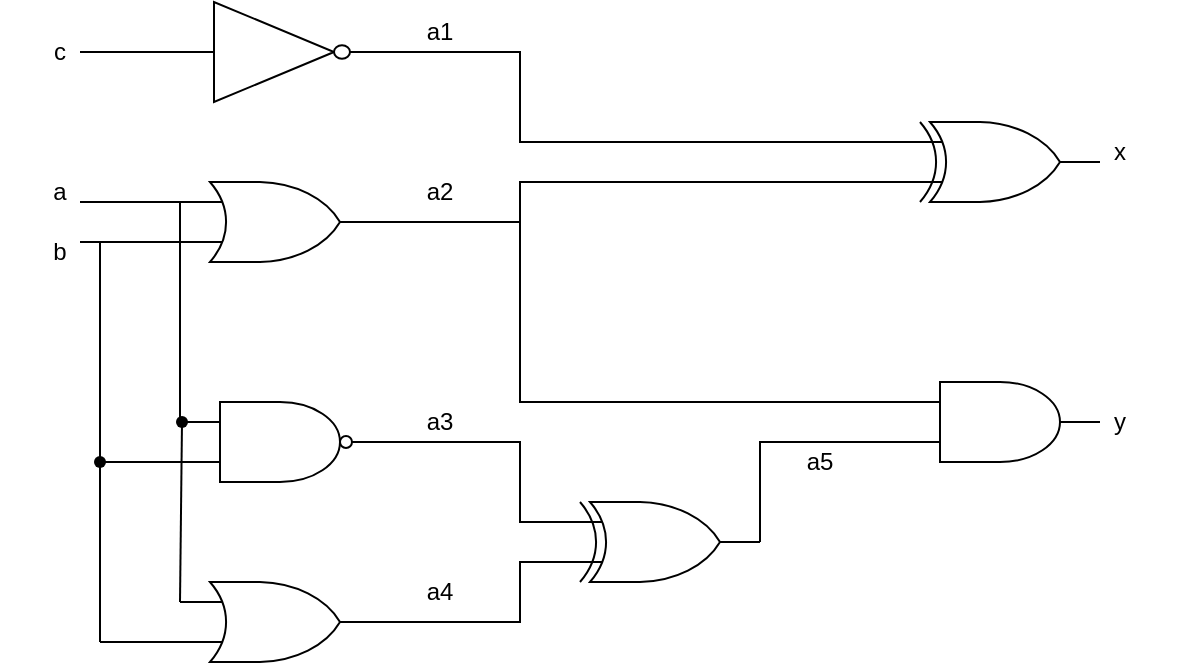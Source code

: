 <mxfile version="20.8.16" type="device"><diagram name="Page-1" id="h4oEfRU2-ec6lCeW7LbE"><mxGraphModel dx="864" dy="516" grid="0" gridSize="10" guides="1" tooltips="1" connect="1" arrows="1" fold="1" page="1" pageScale="1" pageWidth="850" pageHeight="1100" math="0" shadow="0"><root><mxCell id="0"/><mxCell id="1" parent="0"/><mxCell id="mDtPKfN_-1RNE8tg5o2W-1" value="" style="verticalLabelPosition=bottom;shadow=0;dashed=0;align=center;html=1;verticalAlign=top;shape=mxgraph.electrical.logic_gates.inverter_2" vertex="1" parent="1"><mxGeometry x="140" y="80" width="100" height="50" as="geometry"/></mxCell><mxCell id="mDtPKfN_-1RNE8tg5o2W-2" value="" style="verticalLabelPosition=bottom;shadow=0;dashed=0;align=center;html=1;verticalAlign=top;shape=mxgraph.electrical.logic_gates.logic_gate;operation=or;" vertex="1" parent="1"><mxGeometry x="140" y="170" width="100" height="40" as="geometry"/></mxCell><mxCell id="mDtPKfN_-1RNE8tg5o2W-4" value="" style="verticalLabelPosition=bottom;shadow=0;dashed=0;align=center;html=1;verticalAlign=top;shape=mxgraph.electrical.logic_gates.logic_gate;operation=and;negating=1;negSize=0.15;" vertex="1" parent="1"><mxGeometry x="140" y="280" width="100" height="40" as="geometry"/></mxCell><mxCell id="mDtPKfN_-1RNE8tg5o2W-5" value="" style="verticalLabelPosition=bottom;shadow=0;dashed=0;align=center;html=1;verticalAlign=top;shape=mxgraph.electrical.logic_gates.logic_gate;operation=or;" vertex="1" parent="1"><mxGeometry x="140" y="370" width="100" height="40" as="geometry"/></mxCell><mxCell id="mDtPKfN_-1RNE8tg5o2W-6" value="" style="verticalLabelPosition=bottom;shadow=0;dashed=0;align=center;html=1;verticalAlign=top;shape=mxgraph.electrical.logic_gates.logic_gate;operation=xor;" vertex="1" parent="1"><mxGeometry x="330" y="330" width="100" height="40" as="geometry"/></mxCell><mxCell id="mDtPKfN_-1RNE8tg5o2W-7" value="" style="verticalLabelPosition=bottom;shadow=0;dashed=0;align=center;html=1;verticalAlign=top;shape=mxgraph.electrical.logic_gates.logic_gate;operation=xor;" vertex="1" parent="1"><mxGeometry x="500" y="140" width="100" height="40" as="geometry"/></mxCell><mxCell id="mDtPKfN_-1RNE8tg5o2W-8" value="" style="verticalLabelPosition=bottom;shadow=0;dashed=0;align=center;html=1;verticalAlign=top;shape=mxgraph.electrical.logic_gates.logic_gate;operation=and;" vertex="1" parent="1"><mxGeometry x="500" y="270" width="100" height="40" as="geometry"/></mxCell><mxCell id="mDtPKfN_-1RNE8tg5o2W-10" value="" style="endArrow=none;html=1;rounded=0;exitX=1;exitY=0.5;exitDx=0;exitDy=0;exitPerimeter=0;entryX=0;entryY=0.25;entryDx=0;entryDy=0;entryPerimeter=0;" edge="1" parent="1" source="mDtPKfN_-1RNE8tg5o2W-1" target="mDtPKfN_-1RNE8tg5o2W-7"><mxGeometry width="50" height="50" relative="1" as="geometry"><mxPoint x="400" y="290" as="sourcePoint"/><mxPoint x="450" y="240" as="targetPoint"/><Array as="points"><mxPoint x="310" y="105"/><mxPoint x="310" y="150"/></Array></mxGeometry></mxCell><mxCell id="mDtPKfN_-1RNE8tg5o2W-11" value="" style="endArrow=none;html=1;rounded=0;exitX=1;exitY=0.5;exitDx=0;exitDy=0;exitPerimeter=0;entryX=0;entryY=0.75;entryDx=0;entryDy=0;entryPerimeter=0;" edge="1" parent="1" source="mDtPKfN_-1RNE8tg5o2W-2" target="mDtPKfN_-1RNE8tg5o2W-7"><mxGeometry width="50" height="50" relative="1" as="geometry"><mxPoint x="250" y="115" as="sourcePoint"/><mxPoint x="510" y="160" as="targetPoint"/><Array as="points"><mxPoint x="310" y="190"/><mxPoint x="310" y="170"/><mxPoint x="410" y="170"/></Array></mxGeometry></mxCell><mxCell id="mDtPKfN_-1RNE8tg5o2W-12" value="" style="endArrow=none;html=1;rounded=0;entryX=0;entryY=0.25;entryDx=0;entryDy=0;entryPerimeter=0;" edge="1" parent="1" target="mDtPKfN_-1RNE8tg5o2W-8"><mxGeometry width="50" height="50" relative="1" as="geometry"><mxPoint x="310" y="180" as="sourcePoint"/><mxPoint x="490" y="280" as="targetPoint"/><Array as="points"><mxPoint x="310" y="280"/></Array></mxGeometry></mxCell><mxCell id="mDtPKfN_-1RNE8tg5o2W-13" value="" style="endArrow=none;html=1;rounded=0;exitX=1;exitY=0.5;exitDx=0;exitDy=0;exitPerimeter=0;entryX=0;entryY=0.75;entryDx=0;entryDy=0;entryPerimeter=0;" edge="1" parent="1" source="mDtPKfN_-1RNE8tg5o2W-6" target="mDtPKfN_-1RNE8tg5o2W-8"><mxGeometry width="50" height="50" relative="1" as="geometry"><mxPoint x="400" y="290" as="sourcePoint"/><mxPoint x="450" y="240" as="targetPoint"/><Array as="points"><mxPoint x="430" y="300"/></Array></mxGeometry></mxCell><mxCell id="mDtPKfN_-1RNE8tg5o2W-14" value="" style="endArrow=none;html=1;rounded=0;exitX=1;exitY=0.5;exitDx=0;exitDy=0;exitPerimeter=0;entryX=0;entryY=0.25;entryDx=0;entryDy=0;entryPerimeter=0;" edge="1" parent="1" source="mDtPKfN_-1RNE8tg5o2W-4" target="mDtPKfN_-1RNE8tg5o2W-6"><mxGeometry width="50" height="50" relative="1" as="geometry"><mxPoint x="400" y="290" as="sourcePoint"/><mxPoint x="450" y="240" as="targetPoint"/><Array as="points"><mxPoint x="310" y="300"/><mxPoint x="310" y="340"/></Array></mxGeometry></mxCell><mxCell id="mDtPKfN_-1RNE8tg5o2W-15" value="" style="endArrow=none;html=1;rounded=0;exitX=1;exitY=0.5;exitDx=0;exitDy=0;exitPerimeter=0;entryX=0;entryY=0.75;entryDx=0;entryDy=0;entryPerimeter=0;" edge="1" parent="1" source="mDtPKfN_-1RNE8tg5o2W-5" target="mDtPKfN_-1RNE8tg5o2W-6"><mxGeometry width="50" height="50" relative="1" as="geometry"><mxPoint x="400" y="290" as="sourcePoint"/><mxPoint x="450" y="240" as="targetPoint"/><Array as="points"><mxPoint x="310" y="390"/><mxPoint x="310" y="360"/></Array></mxGeometry></mxCell><mxCell id="mDtPKfN_-1RNE8tg5o2W-16" value="" style="endArrow=none;html=1;rounded=0;entryX=0;entryY=0.5;entryDx=0;entryDy=0;entryPerimeter=0;" edge="1" parent="1" target="mDtPKfN_-1RNE8tg5o2W-1"><mxGeometry width="50" height="50" relative="1" as="geometry"><mxPoint x="90" y="105" as="sourcePoint"/><mxPoint x="450" y="240" as="targetPoint"/><Array as="points"/></mxGeometry></mxCell><mxCell id="mDtPKfN_-1RNE8tg5o2W-17" value="" style="endArrow=none;html=1;rounded=0;exitX=0;exitY=0.25;exitDx=0;exitDy=0;exitPerimeter=0;" edge="1" parent="1" source="mDtPKfN_-1RNE8tg5o2W-2"><mxGeometry width="50" height="50" relative="1" as="geometry"><mxPoint x="400" y="290" as="sourcePoint"/><mxPoint x="90" y="180" as="targetPoint"/></mxGeometry></mxCell><mxCell id="mDtPKfN_-1RNE8tg5o2W-18" value="" style="endArrow=none;html=1;rounded=0;exitX=0;exitY=0.75;exitDx=0;exitDy=0;exitPerimeter=0;" edge="1" parent="1" source="mDtPKfN_-1RNE8tg5o2W-2"><mxGeometry width="50" height="50" relative="1" as="geometry"><mxPoint x="400" y="290" as="sourcePoint"/><mxPoint x="90" y="200" as="targetPoint"/></mxGeometry></mxCell><mxCell id="mDtPKfN_-1RNE8tg5o2W-22" value="" style="endArrow=none;html=1;rounded=0;exitX=0;exitY=0.75;exitDx=0;exitDy=0;exitPerimeter=0;" edge="1" parent="1" source="mDtPKfN_-1RNE8tg5o2W-5"><mxGeometry width="50" height="50" relative="1" as="geometry"><mxPoint x="400" y="290" as="sourcePoint"/><mxPoint x="100" y="400" as="targetPoint"/></mxGeometry></mxCell><mxCell id="mDtPKfN_-1RNE8tg5o2W-23" value="" style="endArrow=none;html=1;rounded=0;" edge="1" parent="1"><mxGeometry width="50" height="50" relative="1" as="geometry"><mxPoint x="140" y="290" as="sourcePoint"/><mxPoint x="140" y="180" as="targetPoint"/></mxGeometry></mxCell><mxCell id="mDtPKfN_-1RNE8tg5o2W-24" value="" style="endArrow=none;html=1;rounded=0;exitDx=0;exitDy=0;exitPerimeter=0;startArrow=none;" edge="1" parent="1" source="mDtPKfN_-1RNE8tg5o2W-27"><mxGeometry width="50" height="50" relative="1" as="geometry"><mxPoint x="400" y="290" as="sourcePoint"/><mxPoint x="140" y="380" as="targetPoint"/></mxGeometry></mxCell><mxCell id="mDtPKfN_-1RNE8tg5o2W-25" value="" style="endArrow=none;html=1;rounded=0;startArrow=none;" edge="1" parent="1"><mxGeometry width="50" height="50" relative="1" as="geometry"><mxPoint x="100" y="310" as="sourcePoint"/><mxPoint x="100" y="310" as="targetPoint"/></mxGeometry></mxCell><mxCell id="mDtPKfN_-1RNE8tg5o2W-26" value="" style="endArrow=none;html=1;rounded=0;startArrow=none;" edge="1" parent="1"><mxGeometry width="50" height="50" relative="1" as="geometry"><mxPoint x="100" y="310" as="sourcePoint"/><mxPoint x="100" y="310" as="targetPoint"/></mxGeometry></mxCell><mxCell id="mDtPKfN_-1RNE8tg5o2W-28" value="" style="endArrow=none;html=1;rounded=0;exitX=0;exitY=0.25;exitDx=0;exitDy=0;exitPerimeter=0;" edge="1" parent="1" source="mDtPKfN_-1RNE8tg5o2W-4" target="mDtPKfN_-1RNE8tg5o2W-27"><mxGeometry width="50" height="50" relative="1" as="geometry"><mxPoint x="140" y="290" as="sourcePoint"/><mxPoint x="140" y="380" as="targetPoint"/></mxGeometry></mxCell><mxCell id="mDtPKfN_-1RNE8tg5o2W-27" value="" style="shape=waypoint;sketch=0;fillStyle=solid;size=6;pointerEvents=1;points=[];fillColor=none;resizable=0;rotatable=0;perimeter=centerPerimeter;snapToPoint=1;" vertex="1" parent="1"><mxGeometry x="131" y="280" width="20" height="20" as="geometry"/></mxCell><mxCell id="mDtPKfN_-1RNE8tg5o2W-31" value="" style="endArrow=none;html=1;rounded=0;startArrow=none;" edge="1" parent="1" source="mDtPKfN_-1RNE8tg5o2W-33"><mxGeometry width="50" height="50" relative="1" as="geometry"><mxPoint x="100" y="200" as="sourcePoint"/><mxPoint x="100" y="310" as="targetPoint"/></mxGeometry></mxCell><mxCell id="mDtPKfN_-1RNE8tg5o2W-32" value="" style="endArrow=none;html=1;rounded=0;" edge="1" parent="1"><mxGeometry width="50" height="50" relative="1" as="geometry"><mxPoint x="100" y="400" as="sourcePoint"/><mxPoint x="100" y="310" as="targetPoint"/></mxGeometry></mxCell><mxCell id="mDtPKfN_-1RNE8tg5o2W-34" value="" style="endArrow=none;html=1;rounded=0;" edge="1" parent="1"><mxGeometry width="50" height="50" relative="1" as="geometry"><mxPoint x="140" y="310" as="sourcePoint"/><mxPoint x="100" y="310" as="targetPoint"/></mxGeometry></mxCell><mxCell id="mDtPKfN_-1RNE8tg5o2W-35" value="" style="endArrow=none;html=1;rounded=0;" edge="1" parent="1" target="mDtPKfN_-1RNE8tg5o2W-33"><mxGeometry width="50" height="50" relative="1" as="geometry"><mxPoint x="100" y="200" as="sourcePoint"/><mxPoint x="100" y="310" as="targetPoint"/></mxGeometry></mxCell><mxCell id="mDtPKfN_-1RNE8tg5o2W-33" value="" style="shape=waypoint;sketch=0;fillStyle=solid;size=6;pointerEvents=1;points=[];fillColor=none;resizable=0;rotatable=0;perimeter=centerPerimeter;snapToPoint=1;" vertex="1" parent="1"><mxGeometry x="90" y="300" width="20" height="20" as="geometry"/></mxCell><mxCell id="mDtPKfN_-1RNE8tg5o2W-36" value="c" style="text;html=1;strokeColor=none;fillColor=none;align=center;verticalAlign=middle;whiteSpace=wrap;rounded=0;" vertex="1" parent="1"><mxGeometry x="50" y="90" width="60" height="30" as="geometry"/></mxCell><mxCell id="mDtPKfN_-1RNE8tg5o2W-39" value="a" style="text;html=1;strokeColor=none;fillColor=none;align=center;verticalAlign=middle;whiteSpace=wrap;rounded=0;" vertex="1" parent="1"><mxGeometry x="50" y="160" width="60" height="30" as="geometry"/></mxCell><mxCell id="mDtPKfN_-1RNE8tg5o2W-40" value="b" style="text;html=1;strokeColor=none;fillColor=none;align=center;verticalAlign=middle;whiteSpace=wrap;rounded=0;" vertex="1" parent="1"><mxGeometry x="50" y="190" width="60" height="30" as="geometry"/></mxCell><mxCell id="mDtPKfN_-1RNE8tg5o2W-41" value="a1&lt;br&gt;" style="text;html=1;strokeColor=none;fillColor=none;align=center;verticalAlign=middle;whiteSpace=wrap;rounded=0;" vertex="1" parent="1"><mxGeometry x="240" y="80" width="60" height="30" as="geometry"/></mxCell><mxCell id="mDtPKfN_-1RNE8tg5o2W-42" value="a2" style="text;html=1;strokeColor=none;fillColor=none;align=center;verticalAlign=middle;whiteSpace=wrap;rounded=0;" vertex="1" parent="1"><mxGeometry x="240" y="160" width="60" height="30" as="geometry"/></mxCell><mxCell id="mDtPKfN_-1RNE8tg5o2W-44" value="a3&lt;br&gt;" style="text;html=1;strokeColor=none;fillColor=none;align=center;verticalAlign=middle;whiteSpace=wrap;rounded=0;" vertex="1" parent="1"><mxGeometry x="240" y="275" width="60" height="30" as="geometry"/></mxCell><mxCell id="mDtPKfN_-1RNE8tg5o2W-45" value="a4&lt;br&gt;" style="text;html=1;strokeColor=none;fillColor=none;align=center;verticalAlign=middle;whiteSpace=wrap;rounded=0;" vertex="1" parent="1"><mxGeometry x="240" y="360" width="60" height="30" as="geometry"/></mxCell><mxCell id="mDtPKfN_-1RNE8tg5o2W-47" value="a5&lt;br&gt;" style="text;html=1;strokeColor=none;fillColor=none;align=center;verticalAlign=middle;whiteSpace=wrap;rounded=0;" vertex="1" parent="1"><mxGeometry x="430" y="295" width="60" height="30" as="geometry"/></mxCell><mxCell id="mDtPKfN_-1RNE8tg5o2W-50" value="x&lt;br&gt;" style="text;html=1;strokeColor=none;fillColor=none;align=center;verticalAlign=middle;whiteSpace=wrap;rounded=0;" vertex="1" parent="1"><mxGeometry x="580" y="140" width="60" height="30" as="geometry"/></mxCell><mxCell id="mDtPKfN_-1RNE8tg5o2W-51" value="y&lt;br&gt;" style="text;html=1;strokeColor=none;fillColor=none;align=center;verticalAlign=middle;whiteSpace=wrap;rounded=0;" vertex="1" parent="1"><mxGeometry x="580" y="275" width="60" height="30" as="geometry"/></mxCell></root></mxGraphModel></diagram></mxfile>